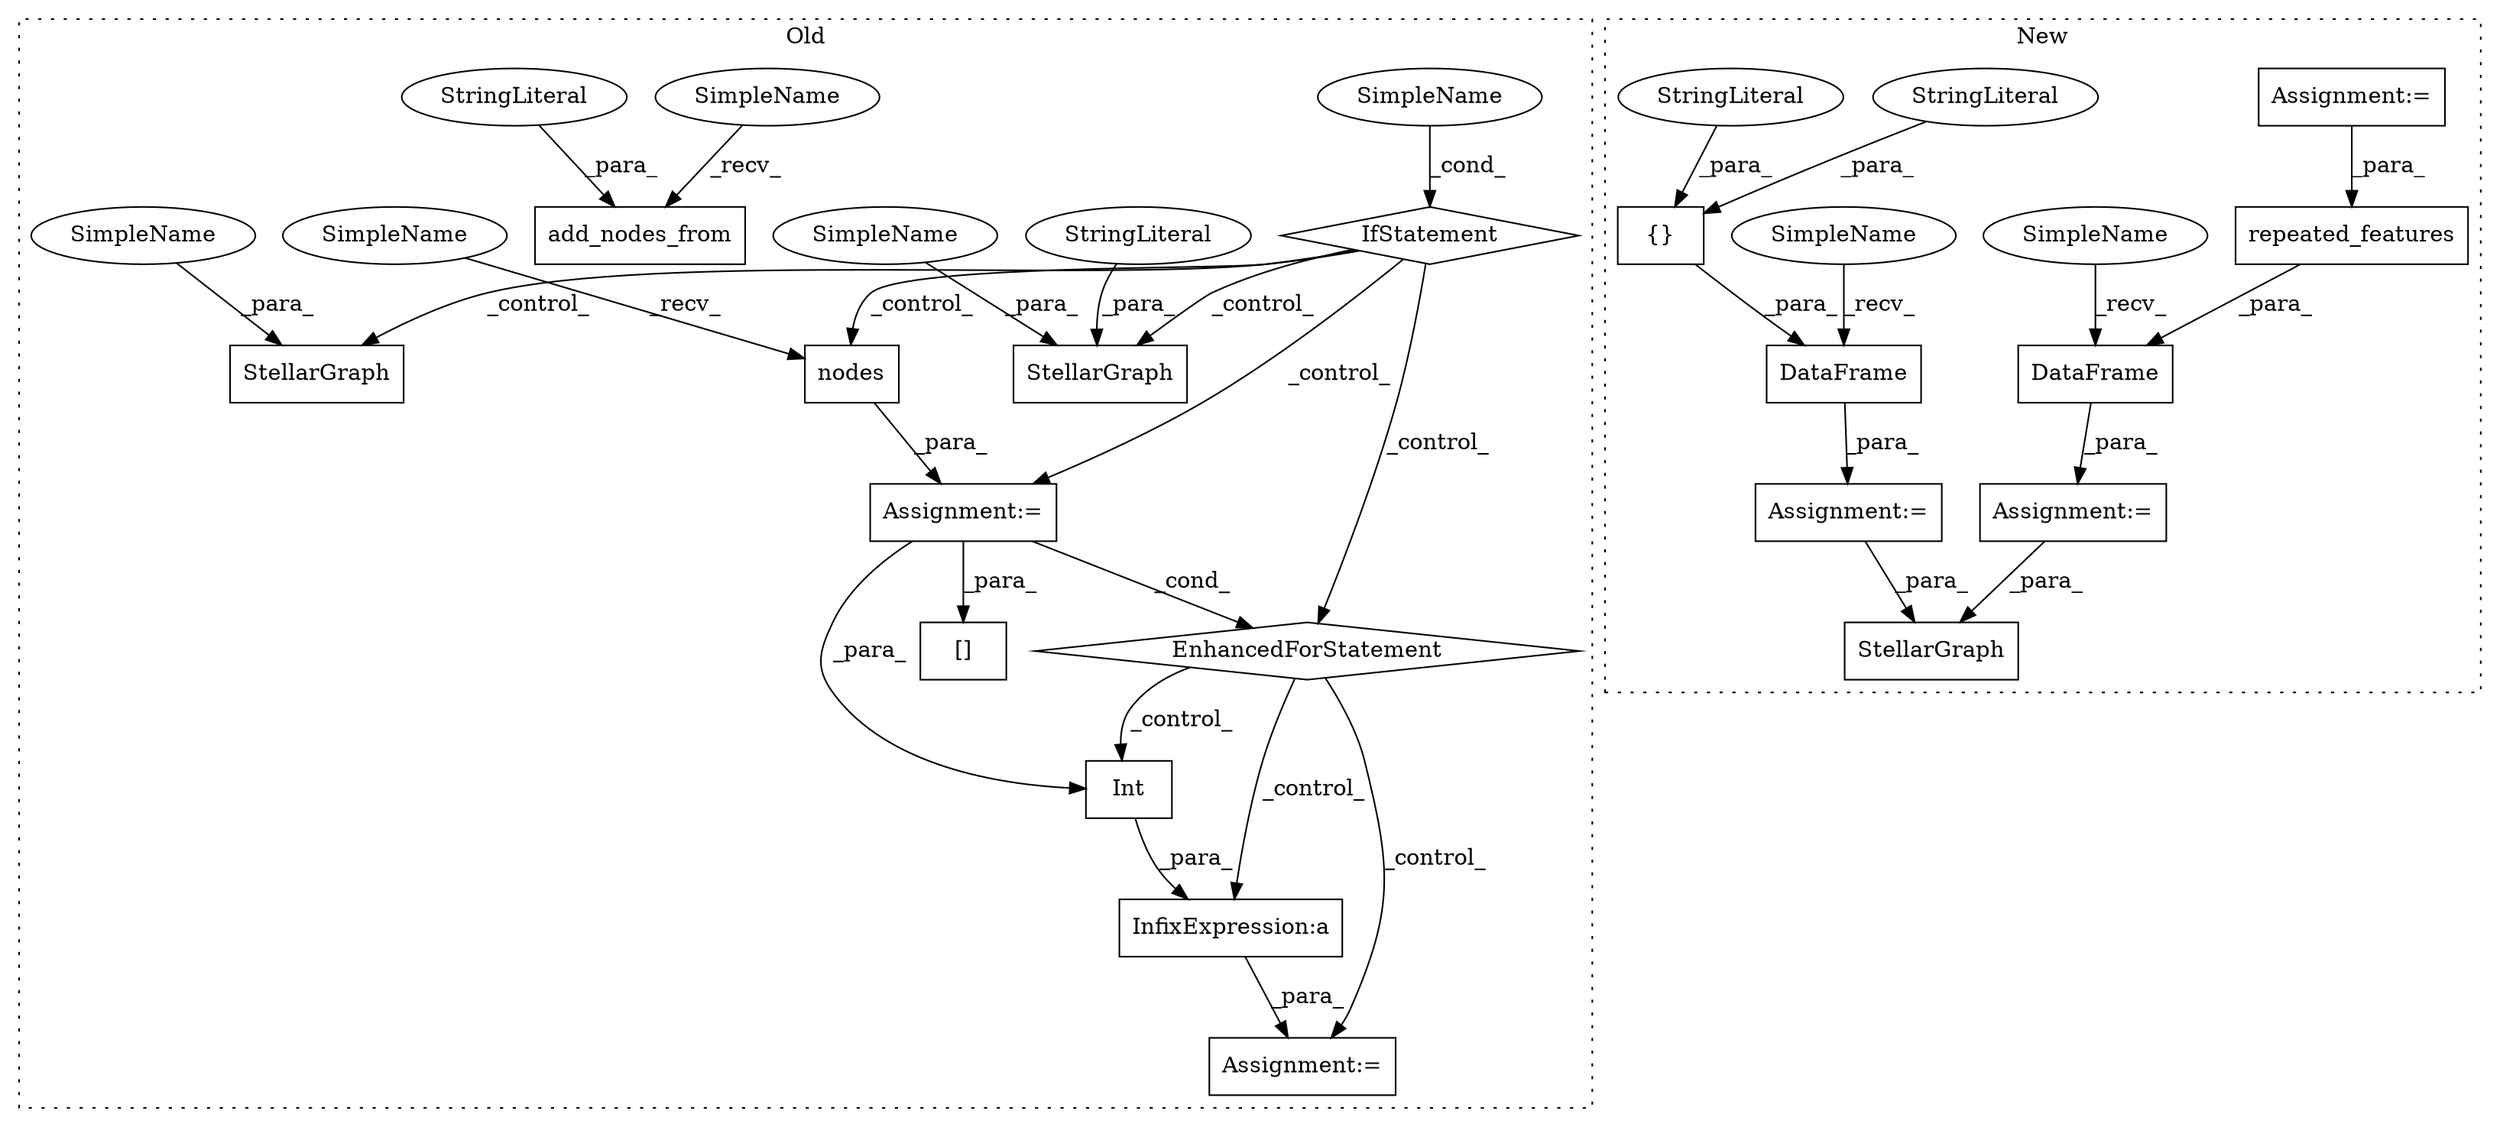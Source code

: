 digraph G {
subgraph cluster0 {
1 [label="EnhancedForStatement" a="70" s="2431,2525" l="69,2" shape="diamond"];
3 [label="Assignment:=" a="7" s="2431,2525" l="69,2" shape="box"];
5 [label="[]" a="2" s="2609,2632" l="21,1" shape="box"];
7 [label="Assignment:=" a="7" s="2580" l="1" shape="box"];
8 [label="InfixExpression:a" a="27" s="2589" l="3" shape="box"];
9 [label="Int" a="32" s="2583,2588" l="4,1" shape="box"];
10 [label="IfStatement" a="25" s="2389,2421" l="4,2" shape="diamond"];
11 [label="SimpleName" a="42" s="" l="" shape="ellipse"];
16 [label="nodes" a="32" s="2514,2524" l="6,1" shape="box"];
17 [label="add_nodes_from" a="32" s="2165,2197" l="15,1" shape="box"];
18 [label="StringLiteral" a="45" s="2193" l="4" shape="ellipse"];
21 [label="StellarGraph" a="32" s="2659,2683" l="13,1" shape="box"];
23 [label="StringLiteral" a="45" s="2674" l="9" shape="ellipse"];
24 [label="StellarGraph" a="32" s="2708,2722" l="13,1" shape="box"];
25 [label="SimpleName" a="42" s="2672" l="1" shape="ellipse"];
26 [label="SimpleName" a="42" s="2163" l="1" shape="ellipse"];
27 [label="SimpleName" a="42" s="2512" l="1" shape="ellipse"];
28 [label="SimpleName" a="42" s="2721" l="1" shape="ellipse"];
label = "Old";
style="dotted";
}
subgraph cluster1 {
2 [label="DataFrame" a="32" s="2410,2496" l="10,1" shape="box"];
4 [label="Assignment:=" a="7" s="2290" l="1" shape="box"];
6 [label="Assignment:=" a="7" s="1974" l="20" shape="box"];
12 [label="StellarGraph" a="32" s="2746,2770" l="13,1" shape="box"];
13 [label="{}" a="4" s="2694,2712" l="1,1" shape="box"];
14 [label="StringLiteral" a="45" s="2695" l="8" shape="ellipse"];
15 [label="StringLiteral" a="45" s="2704" l="8" shape="ellipse"];
19 [label="repeated_features" a="32" s="2420,2482" l="18,1" shape="box"];
20 [label="Assignment:=" a="7" s="2509" l="1" shape="box"];
22 [label="DataFrame" a="32" s="2639,2726" l="10,1" shape="box"];
29 [label="SimpleName" a="42" s="2403" l="6" shape="ellipse"];
30 [label="SimpleName" a="42" s="2632" l="6" shape="ellipse"];
label = "New";
style="dotted";
}
1 -> 9 [label="_control_"];
1 -> 8 [label="_control_"];
1 -> 7 [label="_control_"];
2 -> 4 [label="_para_"];
3 -> 5 [label="_para_"];
3 -> 1 [label="_cond_"];
3 -> 9 [label="_para_"];
4 -> 12 [label="_para_"];
6 -> 19 [label="_para_"];
8 -> 7 [label="_para_"];
9 -> 8 [label="_para_"];
10 -> 3 [label="_control_"];
10 -> 21 [label="_control_"];
10 -> 24 [label="_control_"];
10 -> 1 [label="_control_"];
10 -> 16 [label="_control_"];
11 -> 10 [label="_cond_"];
13 -> 22 [label="_para_"];
14 -> 13 [label="_para_"];
15 -> 13 [label="_para_"];
16 -> 3 [label="_para_"];
18 -> 17 [label="_para_"];
19 -> 2 [label="_para_"];
20 -> 12 [label="_para_"];
22 -> 20 [label="_para_"];
23 -> 21 [label="_para_"];
25 -> 21 [label="_para_"];
26 -> 17 [label="_recv_"];
27 -> 16 [label="_recv_"];
28 -> 24 [label="_para_"];
29 -> 2 [label="_recv_"];
30 -> 22 [label="_recv_"];
}
